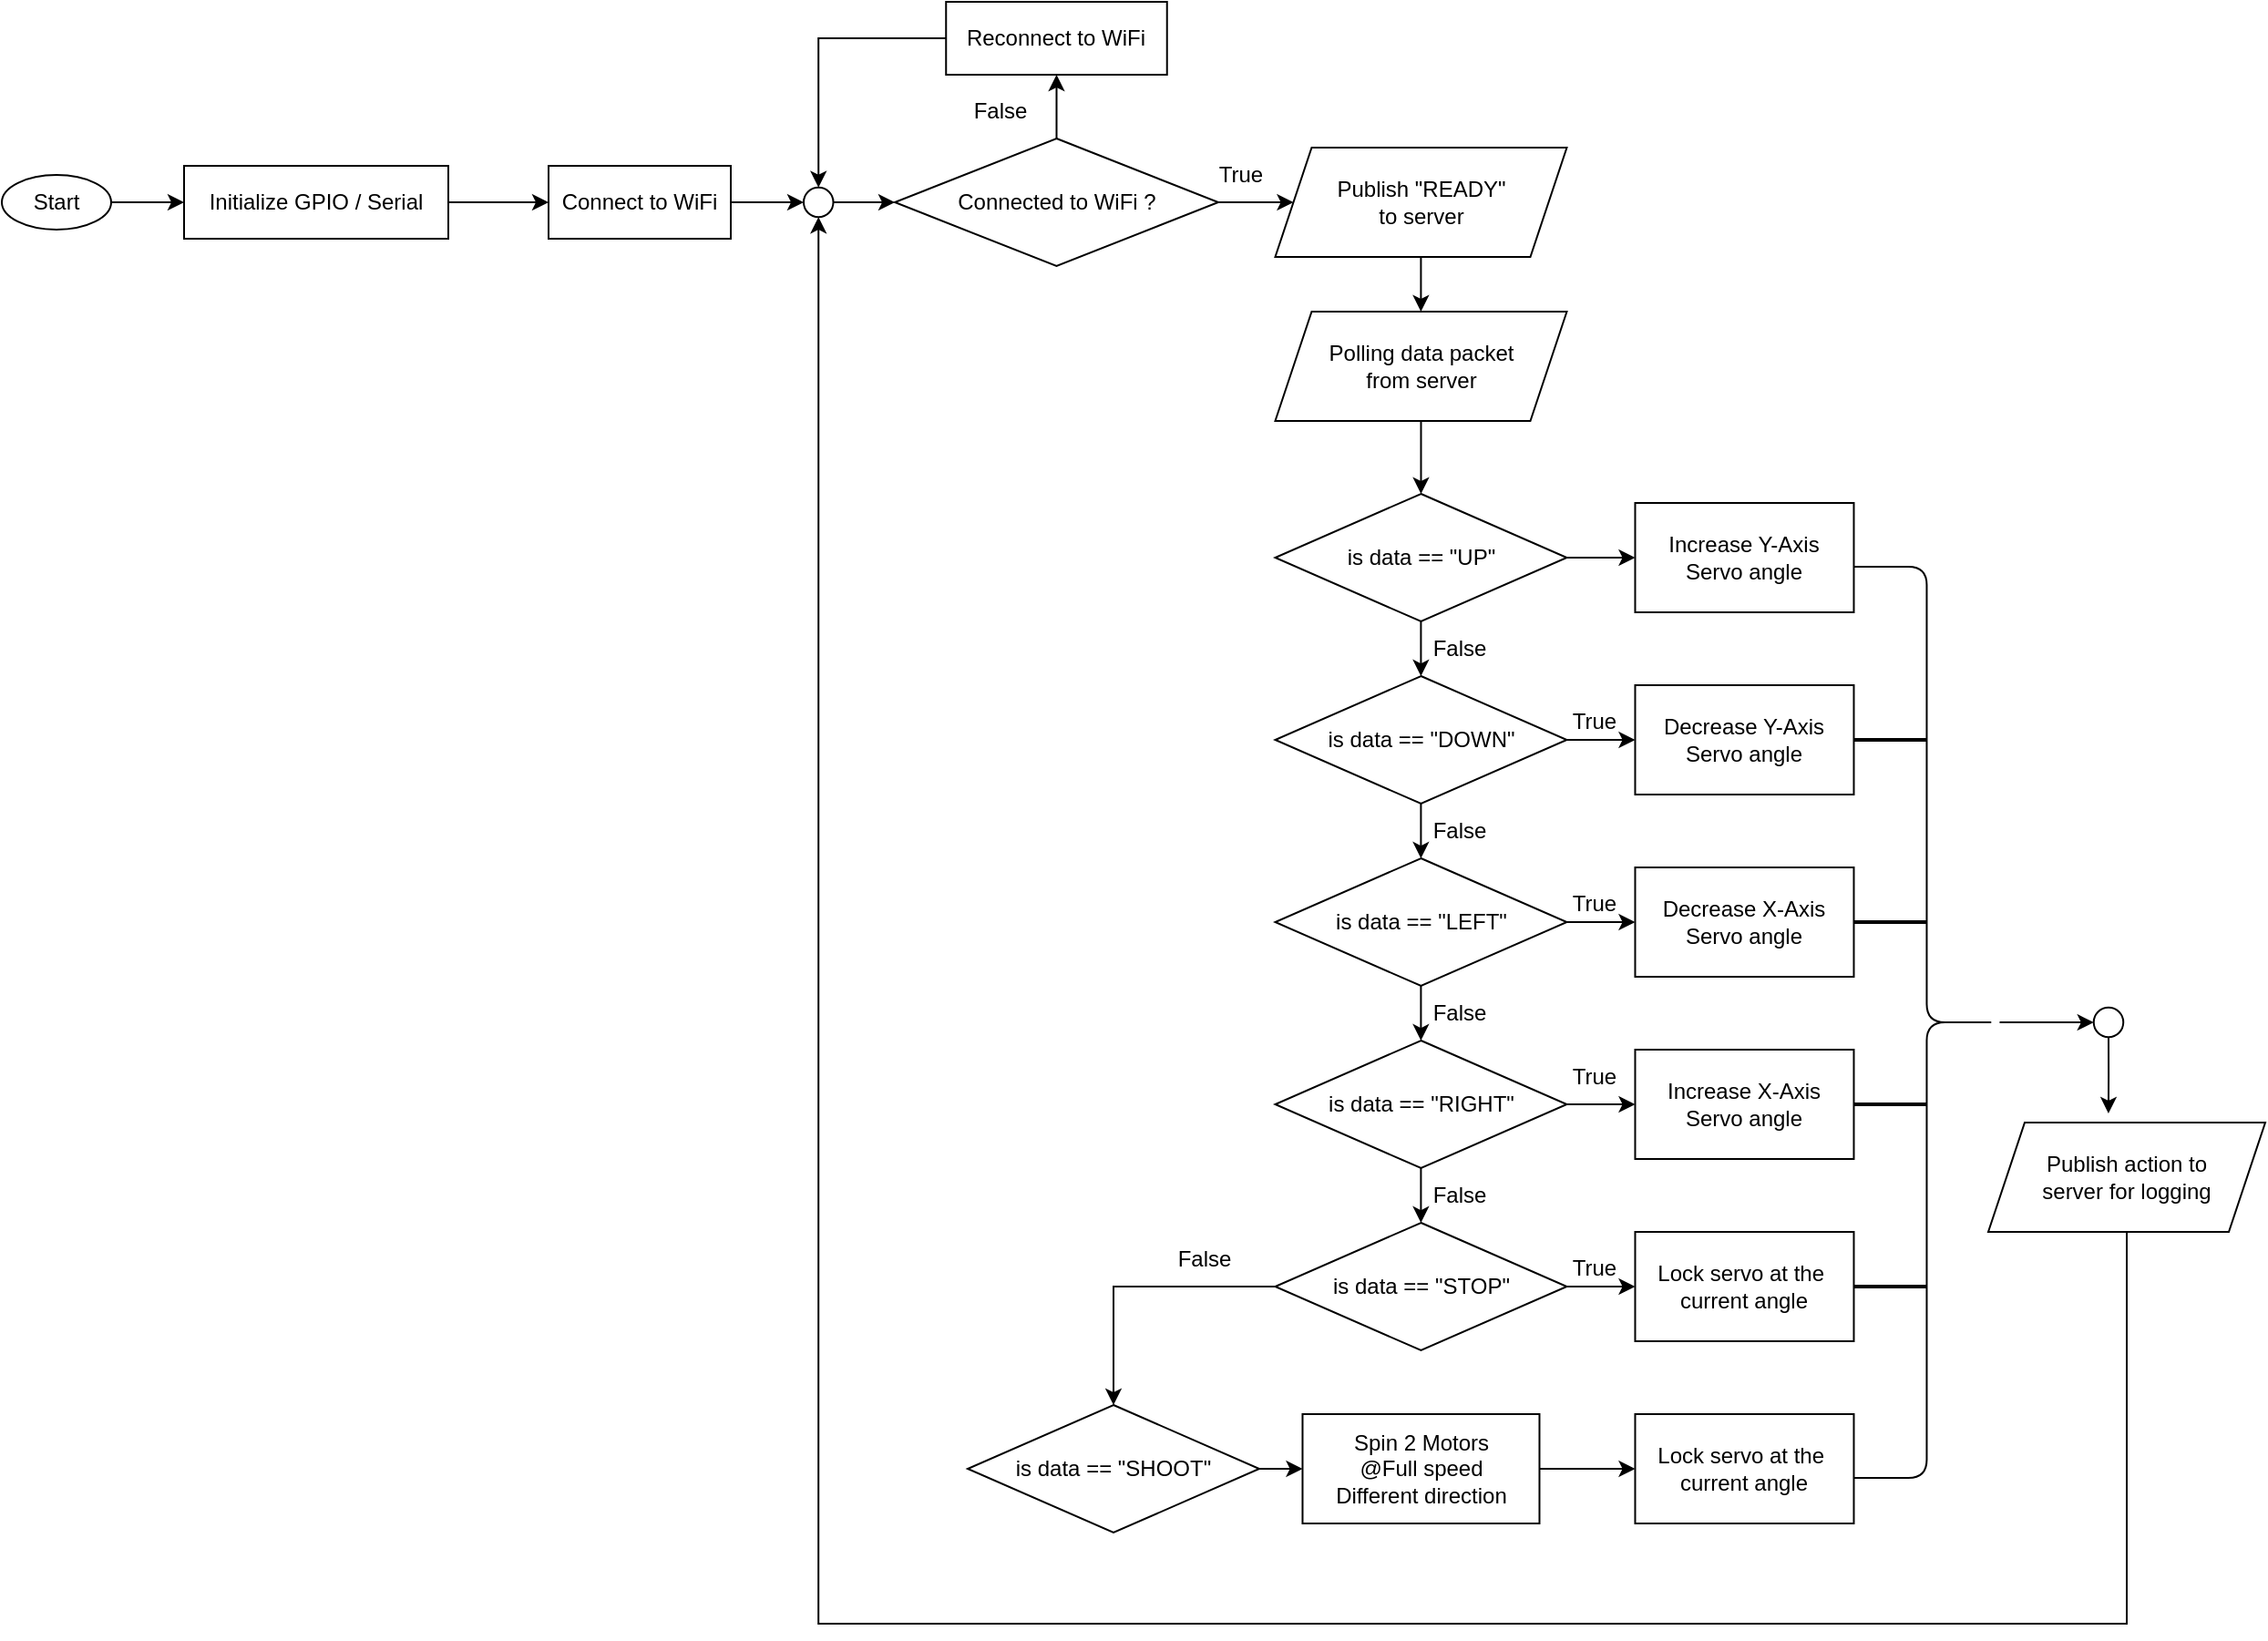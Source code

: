 <mxfile version="22.1.18" type="device">
  <diagram name="Page-1" id="Q-5brM_gJmdB622CX0cy">
    <mxGraphModel dx="1615" dy="968" grid="1" gridSize="10" guides="1" tooltips="1" connect="1" arrows="1" fold="1" page="1" pageScale="1" pageWidth="850" pageHeight="1100" math="0" shadow="0">
      <root>
        <mxCell id="0" />
        <mxCell id="1" parent="0" />
        <mxCell id="pXaeOl17bXfVCPOwYIwl-9" style="edgeStyle=orthogonalEdgeStyle;rounded=0;orthogonalLoop=1;jettySize=auto;html=1;entryX=0;entryY=0.5;entryDx=0;entryDy=0;" edge="1" parent="1" source="pXaeOl17bXfVCPOwYIwl-1" target="pXaeOl17bXfVCPOwYIwl-7">
          <mxGeometry relative="1" as="geometry" />
        </mxCell>
        <mxCell id="pXaeOl17bXfVCPOwYIwl-1" value="Start" style="ellipse;whiteSpace=wrap;html=1;" vertex="1" parent="1">
          <mxGeometry x="150" y="645" width="60" height="30" as="geometry" />
        </mxCell>
        <mxCell id="pXaeOl17bXfVCPOwYIwl-92" value="" style="edgeStyle=orthogonalEdgeStyle;rounded=0;orthogonalLoop=1;jettySize=auto;html=1;" edge="1" parent="1" source="pXaeOl17bXfVCPOwYIwl-2" target="pXaeOl17bXfVCPOwYIwl-5">
          <mxGeometry relative="1" as="geometry" />
        </mxCell>
        <mxCell id="pXaeOl17bXfVCPOwYIwl-2" value="Polling data packet&lt;br&gt;from server" style="shape=parallelogram;perimeter=parallelogramPerimeter;whiteSpace=wrap;html=1;fixedSize=1;" vertex="1" parent="1">
          <mxGeometry x="848.74" y="720" width="160" height="60" as="geometry" />
        </mxCell>
        <mxCell id="pXaeOl17bXfVCPOwYIwl-3" style="edgeStyle=orthogonalEdgeStyle;rounded=0;orthogonalLoop=1;jettySize=auto;html=1;exitX=0.5;exitY=1;exitDx=0;exitDy=0;" edge="1" parent="1" source="pXaeOl17bXfVCPOwYIwl-2" target="pXaeOl17bXfVCPOwYIwl-2">
          <mxGeometry relative="1" as="geometry" />
        </mxCell>
        <mxCell id="pXaeOl17bXfVCPOwYIwl-15" value="" style="edgeStyle=orthogonalEdgeStyle;rounded=0;orthogonalLoop=1;jettySize=auto;html=1;" edge="1" parent="1" source="pXaeOl17bXfVCPOwYIwl-5" target="pXaeOl17bXfVCPOwYIwl-12">
          <mxGeometry relative="1" as="geometry" />
        </mxCell>
        <mxCell id="pXaeOl17bXfVCPOwYIwl-21" value="" style="edgeStyle=orthogonalEdgeStyle;rounded=0;orthogonalLoop=1;jettySize=auto;html=1;" edge="1" parent="1" source="pXaeOl17bXfVCPOwYIwl-5" target="pXaeOl17bXfVCPOwYIwl-20">
          <mxGeometry relative="1" as="geometry" />
        </mxCell>
        <mxCell id="pXaeOl17bXfVCPOwYIwl-5" value="is data == &quot;UP&quot;" style="rhombus;whiteSpace=wrap;html=1;" vertex="1" parent="1">
          <mxGeometry x="848.74" y="820" width="160" height="70" as="geometry" />
        </mxCell>
        <mxCell id="pXaeOl17bXfVCPOwYIwl-76" value="" style="edgeStyle=orthogonalEdgeStyle;rounded=0;orthogonalLoop=1;jettySize=auto;html=1;" edge="1" parent="1" source="pXaeOl17bXfVCPOwYIwl-7" target="pXaeOl17bXfVCPOwYIwl-8">
          <mxGeometry relative="1" as="geometry" />
        </mxCell>
        <mxCell id="pXaeOl17bXfVCPOwYIwl-7" value="Initialize GPIO / Serial" style="rounded=0;whiteSpace=wrap;html=1;" vertex="1" parent="1">
          <mxGeometry x="250" y="640" width="145" height="40" as="geometry" />
        </mxCell>
        <mxCell id="pXaeOl17bXfVCPOwYIwl-84" style="edgeStyle=orthogonalEdgeStyle;rounded=0;orthogonalLoop=1;jettySize=auto;html=1;entryX=0;entryY=0.5;entryDx=0;entryDy=0;" edge="1" parent="1" source="pXaeOl17bXfVCPOwYIwl-8" target="pXaeOl17bXfVCPOwYIwl-82">
          <mxGeometry relative="1" as="geometry" />
        </mxCell>
        <mxCell id="pXaeOl17bXfVCPOwYIwl-8" value="Connect to WiFi" style="rounded=0;whiteSpace=wrap;html=1;" vertex="1" parent="1">
          <mxGeometry x="450" y="640" width="100" height="40" as="geometry" />
        </mxCell>
        <mxCell id="pXaeOl17bXfVCPOwYIwl-16" value="" style="edgeStyle=orthogonalEdgeStyle;rounded=0;orthogonalLoop=1;jettySize=auto;html=1;" edge="1" parent="1" source="pXaeOl17bXfVCPOwYIwl-12" target="pXaeOl17bXfVCPOwYIwl-13">
          <mxGeometry relative="1" as="geometry" />
        </mxCell>
        <mxCell id="pXaeOl17bXfVCPOwYIwl-24" value="" style="edgeStyle=orthogonalEdgeStyle;rounded=0;orthogonalLoop=1;jettySize=auto;html=1;" edge="1" parent="1" source="pXaeOl17bXfVCPOwYIwl-12" target="pXaeOl17bXfVCPOwYIwl-23">
          <mxGeometry relative="1" as="geometry" />
        </mxCell>
        <mxCell id="pXaeOl17bXfVCPOwYIwl-12" value="is data == &quot;DOWN&quot;" style="rhombus;whiteSpace=wrap;html=1;" vertex="1" parent="1">
          <mxGeometry x="848.74" y="920" width="160" height="70" as="geometry" />
        </mxCell>
        <mxCell id="pXaeOl17bXfVCPOwYIwl-17" value="" style="edgeStyle=orthogonalEdgeStyle;rounded=0;orthogonalLoop=1;jettySize=auto;html=1;" edge="1" parent="1" source="pXaeOl17bXfVCPOwYIwl-13" target="pXaeOl17bXfVCPOwYIwl-14">
          <mxGeometry relative="1" as="geometry" />
        </mxCell>
        <mxCell id="pXaeOl17bXfVCPOwYIwl-28" value="" style="edgeStyle=orthogonalEdgeStyle;rounded=0;orthogonalLoop=1;jettySize=auto;html=1;" edge="1" parent="1" source="pXaeOl17bXfVCPOwYIwl-13" target="pXaeOl17bXfVCPOwYIwl-26">
          <mxGeometry relative="1" as="geometry" />
        </mxCell>
        <mxCell id="pXaeOl17bXfVCPOwYIwl-13" value="is data == &quot;LEFT&quot;" style="rhombus;whiteSpace=wrap;html=1;" vertex="1" parent="1">
          <mxGeometry x="848.74" y="1020" width="160" height="70" as="geometry" />
        </mxCell>
        <mxCell id="pXaeOl17bXfVCPOwYIwl-19" value="" style="edgeStyle=orthogonalEdgeStyle;rounded=0;orthogonalLoop=1;jettySize=auto;html=1;" edge="1" parent="1" source="pXaeOl17bXfVCPOwYIwl-14" target="pXaeOl17bXfVCPOwYIwl-18">
          <mxGeometry relative="1" as="geometry" />
        </mxCell>
        <mxCell id="pXaeOl17bXfVCPOwYIwl-29" value="" style="edgeStyle=orthogonalEdgeStyle;rounded=0;orthogonalLoop=1;jettySize=auto;html=1;" edge="1" parent="1" source="pXaeOl17bXfVCPOwYIwl-14" target="pXaeOl17bXfVCPOwYIwl-27">
          <mxGeometry relative="1" as="geometry" />
        </mxCell>
        <mxCell id="pXaeOl17bXfVCPOwYIwl-14" value="is data == &quot;RIGHT&quot;" style="rhombus;whiteSpace=wrap;html=1;" vertex="1" parent="1">
          <mxGeometry x="848.74" y="1120" width="160" height="70" as="geometry" />
        </mxCell>
        <mxCell id="pXaeOl17bXfVCPOwYIwl-32" value="" style="edgeStyle=orthogonalEdgeStyle;rounded=0;orthogonalLoop=1;jettySize=auto;html=1;" edge="1" parent="1" source="pXaeOl17bXfVCPOwYIwl-18" target="pXaeOl17bXfVCPOwYIwl-30">
          <mxGeometry relative="1" as="geometry" />
        </mxCell>
        <mxCell id="pXaeOl17bXfVCPOwYIwl-65" value="" style="edgeStyle=orthogonalEdgeStyle;rounded=0;orthogonalLoop=1;jettySize=auto;html=1;" edge="1" parent="1" source="pXaeOl17bXfVCPOwYIwl-18" target="pXaeOl17bXfVCPOwYIwl-64">
          <mxGeometry relative="1" as="geometry" />
        </mxCell>
        <mxCell id="pXaeOl17bXfVCPOwYIwl-18" value="is data == &quot;STOP&quot;" style="rhombus;whiteSpace=wrap;html=1;" vertex="1" parent="1">
          <mxGeometry x="848.74" y="1220" width="160" height="70" as="geometry" />
        </mxCell>
        <mxCell id="pXaeOl17bXfVCPOwYIwl-20" value="Increase Y-Axis &lt;br&gt;Servo angle" style="rounded=0;whiteSpace=wrap;html=1;" vertex="1" parent="1">
          <mxGeometry x="1046.24" y="825" width="120" height="60" as="geometry" />
        </mxCell>
        <mxCell id="pXaeOl17bXfVCPOwYIwl-23" value="Decrease Y-Axis &lt;br&gt;Servo angle" style="rounded=0;whiteSpace=wrap;html=1;" vertex="1" parent="1">
          <mxGeometry x="1046.24" y="925" width="120" height="60" as="geometry" />
        </mxCell>
        <mxCell id="pXaeOl17bXfVCPOwYIwl-26" value="Decrease X-Axis &lt;br&gt;Servo angle" style="rounded=0;whiteSpace=wrap;html=1;" vertex="1" parent="1">
          <mxGeometry x="1046.24" y="1025" width="120" height="60" as="geometry" />
        </mxCell>
        <mxCell id="pXaeOl17bXfVCPOwYIwl-27" value="Increase X-Axis &lt;br&gt;Servo angle" style="rounded=0;whiteSpace=wrap;html=1;" vertex="1" parent="1">
          <mxGeometry x="1046.24" y="1125" width="120" height="60" as="geometry" />
        </mxCell>
        <mxCell id="pXaeOl17bXfVCPOwYIwl-30" value="Lock servo at the&amp;nbsp;&lt;br&gt;current angle" style="rounded=0;whiteSpace=wrap;html=1;" vertex="1" parent="1">
          <mxGeometry x="1046.24" y="1225" width="120" height="60" as="geometry" />
        </mxCell>
        <mxCell id="pXaeOl17bXfVCPOwYIwl-44" value="" style="edgeStyle=orthogonalEdgeStyle;rounded=0;orthogonalLoop=1;jettySize=auto;html=1;" edge="1" parent="1" source="pXaeOl17bXfVCPOwYIwl-33">
          <mxGeometry relative="1" as="geometry">
            <mxPoint x="1305.961" y="1160" as="targetPoint" />
          </mxGeometry>
        </mxCell>
        <mxCell id="pXaeOl17bXfVCPOwYIwl-33" value="" style="ellipse;whiteSpace=wrap;html=1;aspect=fixed;" vertex="1" parent="1">
          <mxGeometry x="1297.87" y="1101.88" width="16.25" height="16.25" as="geometry" />
        </mxCell>
        <mxCell id="pXaeOl17bXfVCPOwYIwl-70" value="" style="edgeStyle=orthogonalEdgeStyle;rounded=0;orthogonalLoop=1;jettySize=auto;html=1;" edge="1" parent="1" source="pXaeOl17bXfVCPOwYIwl-34" target="pXaeOl17bXfVCPOwYIwl-33">
          <mxGeometry relative="1" as="geometry" />
        </mxCell>
        <mxCell id="pXaeOl17bXfVCPOwYIwl-34" value="" style="shape=curlyBracket;whiteSpace=wrap;html=1;rounded=1;flipH=1;labelPosition=right;verticalLabelPosition=middle;align=left;verticalAlign=middle;" vertex="1" parent="1">
          <mxGeometry x="1166.24" y="860" width="80" height="500" as="geometry" />
        </mxCell>
        <mxCell id="pXaeOl17bXfVCPOwYIwl-36" value="" style="line;strokeWidth=2;html=1;" vertex="1" parent="1">
          <mxGeometry x="1166.24" y="950" width="40" height="10" as="geometry" />
        </mxCell>
        <mxCell id="pXaeOl17bXfVCPOwYIwl-38" value="" style="line;strokeWidth=2;html=1;" vertex="1" parent="1">
          <mxGeometry x="1166.24" y="1150" width="40" height="10" as="geometry" />
        </mxCell>
        <mxCell id="pXaeOl17bXfVCPOwYIwl-91" style="edgeStyle=orthogonalEdgeStyle;rounded=0;orthogonalLoop=1;jettySize=auto;html=1;entryX=0.5;entryY=1;entryDx=0;entryDy=0;" edge="1" parent="1" source="pXaeOl17bXfVCPOwYIwl-45" target="pXaeOl17bXfVCPOwYIwl-82">
          <mxGeometry relative="1" as="geometry">
            <Array as="points">
              <mxPoint x="1316" y="1440" />
              <mxPoint x="598" y="1440" />
            </Array>
          </mxGeometry>
        </mxCell>
        <mxCell id="pXaeOl17bXfVCPOwYIwl-45" value="Publish action to &lt;br&gt;server for logging" style="shape=parallelogram;perimeter=parallelogramPerimeter;whiteSpace=wrap;html=1;fixedSize=1;" vertex="1" parent="1">
          <mxGeometry x="1240" y="1165" width="152" height="60" as="geometry" />
        </mxCell>
        <mxCell id="pXaeOl17bXfVCPOwYIwl-89" value="" style="edgeStyle=orthogonalEdgeStyle;rounded=0;orthogonalLoop=1;jettySize=auto;html=1;" edge="1" parent="1" source="pXaeOl17bXfVCPOwYIwl-46" target="pXaeOl17bXfVCPOwYIwl-80">
          <mxGeometry relative="1" as="geometry" />
        </mxCell>
        <mxCell id="pXaeOl17bXfVCPOwYIwl-94" value="" style="edgeStyle=orthogonalEdgeStyle;rounded=0;orthogonalLoop=1;jettySize=auto;html=1;" edge="1" parent="1" source="pXaeOl17bXfVCPOwYIwl-46" target="pXaeOl17bXfVCPOwYIwl-60">
          <mxGeometry relative="1" as="geometry" />
        </mxCell>
        <mxCell id="pXaeOl17bXfVCPOwYIwl-46" value="Connected to WiFi&amp;nbsp;?" style="rhombus;whiteSpace=wrap;html=1;" vertex="1" parent="1">
          <mxGeometry x="640" y="625" width="177.5" height="70" as="geometry" />
        </mxCell>
        <mxCell id="pXaeOl17bXfVCPOwYIwl-93" value="" style="edgeStyle=orthogonalEdgeStyle;rounded=0;orthogonalLoop=1;jettySize=auto;html=1;" edge="1" parent="1" source="pXaeOl17bXfVCPOwYIwl-60" target="pXaeOl17bXfVCPOwYIwl-2">
          <mxGeometry relative="1" as="geometry" />
        </mxCell>
        <mxCell id="pXaeOl17bXfVCPOwYIwl-60" value="Publish &quot;READY&quot;&lt;br&gt;to server" style="shape=parallelogram;perimeter=parallelogramPerimeter;whiteSpace=wrap;html=1;fixedSize=1;" vertex="1" parent="1">
          <mxGeometry x="848.74" y="630" width="160" height="60" as="geometry" />
        </mxCell>
        <mxCell id="pXaeOl17bXfVCPOwYIwl-73" style="edgeStyle=orthogonalEdgeStyle;rounded=0;orthogonalLoop=1;jettySize=auto;html=1;entryX=0;entryY=0.5;entryDx=0;entryDy=0;" edge="1" parent="1" source="pXaeOl17bXfVCPOwYIwl-64" target="pXaeOl17bXfVCPOwYIwl-66">
          <mxGeometry relative="1" as="geometry" />
        </mxCell>
        <mxCell id="pXaeOl17bXfVCPOwYIwl-64" value="is data == &quot;SHOOT&quot;" style="rhombus;whiteSpace=wrap;html=1;" vertex="1" parent="1">
          <mxGeometry x="680" y="1320" width="160" height="70" as="geometry" />
        </mxCell>
        <mxCell id="pXaeOl17bXfVCPOwYIwl-106" value="" style="edgeStyle=orthogonalEdgeStyle;rounded=0;orthogonalLoop=1;jettySize=auto;html=1;" edge="1" parent="1" source="pXaeOl17bXfVCPOwYIwl-66" target="pXaeOl17bXfVCPOwYIwl-74">
          <mxGeometry relative="1" as="geometry" />
        </mxCell>
        <mxCell id="pXaeOl17bXfVCPOwYIwl-66" value="Spin 2 Motors&lt;br&gt;@Full speed&lt;br&gt;Different direction" style="rounded=0;whiteSpace=wrap;html=1;" vertex="1" parent="1">
          <mxGeometry x="863.74" y="1325" width="130" height="60" as="geometry" />
        </mxCell>
        <mxCell id="pXaeOl17bXfVCPOwYIwl-68" value="" style="line;strokeWidth=2;html=1;" vertex="1" parent="1">
          <mxGeometry x="1166.24" y="1050" width="40" height="10" as="geometry" />
        </mxCell>
        <mxCell id="pXaeOl17bXfVCPOwYIwl-69" value="" style="line;strokeWidth=2;html=1;" vertex="1" parent="1">
          <mxGeometry x="1166.24" y="1250" width="40" height="10" as="geometry" />
        </mxCell>
        <mxCell id="pXaeOl17bXfVCPOwYIwl-74" value="Lock servo at the&amp;nbsp;&lt;br&gt;current angle" style="rounded=0;whiteSpace=wrap;html=1;" vertex="1" parent="1">
          <mxGeometry x="1046.24" y="1325" width="120" height="60" as="geometry" />
        </mxCell>
        <mxCell id="pXaeOl17bXfVCPOwYIwl-90" style="edgeStyle=orthogonalEdgeStyle;rounded=0;orthogonalLoop=1;jettySize=auto;html=1;entryX=0.5;entryY=0;entryDx=0;entryDy=0;" edge="1" parent="1" source="pXaeOl17bXfVCPOwYIwl-80" target="pXaeOl17bXfVCPOwYIwl-82">
          <mxGeometry relative="1" as="geometry" />
        </mxCell>
        <mxCell id="pXaeOl17bXfVCPOwYIwl-80" value="Reconnect to WiFi" style="rounded=0;whiteSpace=wrap;html=1;" vertex="1" parent="1">
          <mxGeometry x="668.12" y="550" width="121.25" height="40" as="geometry" />
        </mxCell>
        <mxCell id="pXaeOl17bXfVCPOwYIwl-85" value="" style="edgeStyle=orthogonalEdgeStyle;rounded=0;orthogonalLoop=1;jettySize=auto;html=1;" edge="1" parent="1" source="pXaeOl17bXfVCPOwYIwl-82" target="pXaeOl17bXfVCPOwYIwl-46">
          <mxGeometry relative="1" as="geometry" />
        </mxCell>
        <mxCell id="pXaeOl17bXfVCPOwYIwl-82" value="" style="ellipse;whiteSpace=wrap;html=1;aspect=fixed;" vertex="1" parent="1">
          <mxGeometry x="590" y="651.87" width="16.25" height="16.25" as="geometry" />
        </mxCell>
        <mxCell id="pXaeOl17bXfVCPOwYIwl-95" value="False" style="text;html=1;strokeColor=none;fillColor=none;align=center;verticalAlign=middle;whiteSpace=wrap;rounded=0;" vertex="1" parent="1">
          <mxGeometry x="668.12" y="595" width="60" height="30" as="geometry" />
        </mxCell>
        <mxCell id="pXaeOl17bXfVCPOwYIwl-96" value="False" style="text;html=1;strokeColor=none;fillColor=none;align=center;verticalAlign=middle;whiteSpace=wrap;rounded=0;" vertex="1" parent="1">
          <mxGeometry x="920" y="890" width="60" height="30" as="geometry" />
        </mxCell>
        <mxCell id="pXaeOl17bXfVCPOwYIwl-97" value="False" style="text;html=1;strokeColor=none;fillColor=none;align=center;verticalAlign=middle;whiteSpace=wrap;rounded=0;" vertex="1" parent="1">
          <mxGeometry x="920" y="990" width="60" height="30" as="geometry" />
        </mxCell>
        <mxCell id="pXaeOl17bXfVCPOwYIwl-98" value="False" style="text;html=1;strokeColor=none;fillColor=none;align=center;verticalAlign=middle;whiteSpace=wrap;rounded=0;" vertex="1" parent="1">
          <mxGeometry x="920" y="1090" width="60" height="30" as="geometry" />
        </mxCell>
        <mxCell id="pXaeOl17bXfVCPOwYIwl-99" value="False" style="text;html=1;strokeColor=none;fillColor=none;align=center;verticalAlign=middle;whiteSpace=wrap;rounded=0;" vertex="1" parent="1">
          <mxGeometry x="920" y="1190" width="60" height="30" as="geometry" />
        </mxCell>
        <mxCell id="pXaeOl17bXfVCPOwYIwl-100" value="False" style="text;html=1;strokeColor=none;fillColor=none;align=center;verticalAlign=middle;whiteSpace=wrap;rounded=0;" vertex="1" parent="1">
          <mxGeometry x="780" y="1225" width="60" height="30" as="geometry" />
        </mxCell>
        <mxCell id="pXaeOl17bXfVCPOwYIwl-101" value="True" style="text;html=1;strokeColor=none;fillColor=none;align=center;verticalAlign=middle;whiteSpace=wrap;rounded=0;" vertex="1" parent="1">
          <mxGeometry x="800" y="630" width="60" height="30" as="geometry" />
        </mxCell>
        <mxCell id="pXaeOl17bXfVCPOwYIwl-102" value="True" style="text;html=1;strokeColor=none;fillColor=none;align=center;verticalAlign=middle;whiteSpace=wrap;rounded=0;" vertex="1" parent="1">
          <mxGeometry x="993.74" y="930" width="60" height="30" as="geometry" />
        </mxCell>
        <mxCell id="pXaeOl17bXfVCPOwYIwl-103" value="True" style="text;html=1;strokeColor=none;fillColor=none;align=center;verticalAlign=middle;whiteSpace=wrap;rounded=0;" vertex="1" parent="1">
          <mxGeometry x="993.74" y="1030" width="60" height="30" as="geometry" />
        </mxCell>
        <mxCell id="pXaeOl17bXfVCPOwYIwl-104" value="True" style="text;html=1;strokeColor=none;fillColor=none;align=center;verticalAlign=middle;whiteSpace=wrap;rounded=0;" vertex="1" parent="1">
          <mxGeometry x="993.74" y="1125" width="60" height="30" as="geometry" />
        </mxCell>
        <mxCell id="pXaeOl17bXfVCPOwYIwl-105" value="True" style="text;html=1;strokeColor=none;fillColor=none;align=center;verticalAlign=middle;whiteSpace=wrap;rounded=0;" vertex="1" parent="1">
          <mxGeometry x="993.74" y="1230" width="60" height="30" as="geometry" />
        </mxCell>
      </root>
    </mxGraphModel>
  </diagram>
</mxfile>
